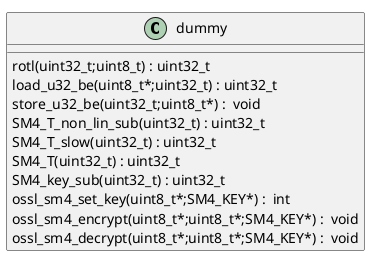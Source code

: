 @startuml
!pragma layout smetana
class dummy {
rotl(uint32_t;uint8_t) : uint32_t [[[./../../.././qc/crypto/sm4/sm4.c.html#541]]]
load_u32_be(uint8_t*;uint32_t) : uint32_t [[[./../../.././qc/crypto/sm4/sm4.c.html#546]]]
store_u32_be(uint32_t;uint8_t*) :  void  [[[./../../.././qc/crypto/sm4/sm4.c.html#554]]]
SM4_T_non_lin_sub(uint32_t) : uint32_t [[[./../../.././qc/crypto/sm4/sm4.c.html#562]]]
SM4_T_slow(uint32_t) : uint32_t [[[./../../.././qc/crypto/sm4/sm4.c.html#574]]]
SM4_T(uint32_t) : uint32_t [[[./../../.././qc/crypto/sm4/sm4.c.html#584]]]
SM4_key_sub(uint32_t) : uint32_t [[[./../../.././qc/crypto/sm4/sm4.c.html#592]]]
ossl_sm4_set_key(uint8_t*;SM4_KEY*) :  int  [[[./../../.././qc/crypto/sm4/sm4.c.html#599]]]
ossl_sm4_encrypt(uint8_t*;uint8_t*;SM4_KEY*) :  void  [[[./../../.././qc/crypto/sm4/sm4.c.html#643]]]
ossl_sm4_decrypt(uint8_t*;uint8_t*;SM4_KEY*) :  void  [[[./../../.././qc/crypto/sm4/sm4.c.html#669]]]
} 
@enduml
